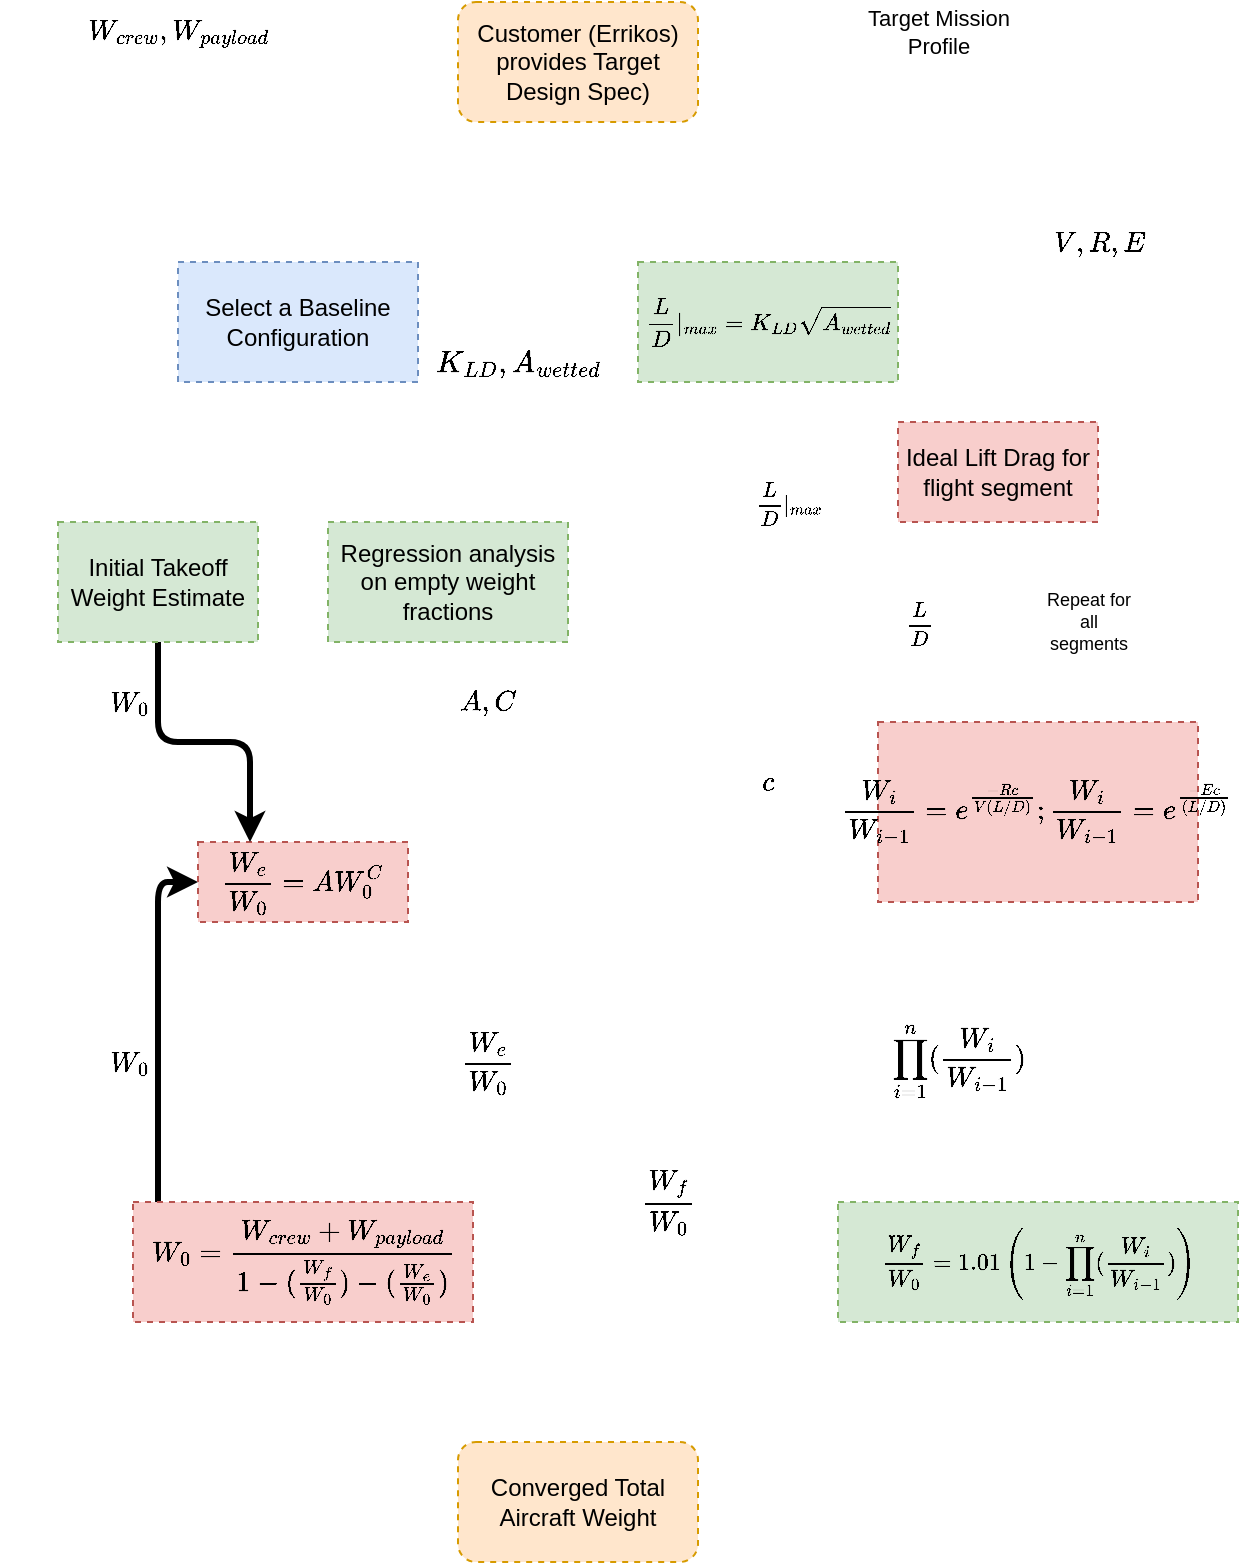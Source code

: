 <mxfile>
    <diagram id="i-uW8yBp0_7IIde-QJ6n" name="Page-1">
        <mxGraphModel dx="1204" dy="530" grid="1" gridSize="10" guides="1" tooltips="1" connect="1" arrows="1" fold="1" page="1" pageScale="1" pageWidth="3300" pageHeight="2339" background="none" math="1" shadow="0">
            <root>
                <UserObject label="" animation="show iT1mUx-9dt7Okqp-3R7k-16 fade&#10;wait 3000&#10;show iT1mUx-9dt7Okqp-3R7k-17 fade&#10;show iT1mUx-9dt7Okqp-3R7k-13 fade&#10;wait 3000&#10;show iT1mUx-9dt7Okqp-3R7k-1 fade&#10;show ThqwIy15VdaGmByljwmU-1 fade&#10;wait 3000&#10;show iT1mUx-9dt7Okqp-3R7k-10 fade&#10;show iT1mUx-9dt7Okqp-3R7k-11 fade&#10;show iT1mUx-9dt7Okqp-3R7k-9 fade&#10;show iT1mUx-9dt7Okqp-3R7k-72 fade&#10;show iT1mUx-9dt7Okqp-3R7k-26 fade&#10;show iT1mUx-9dt7Okqp-3R7k-24 fade&#10;show iT1mUx-9dt7Okqp-3R7k-23 fade&#10;wait 3000&#10;show iT1mUx-9dt7Okqp-3R7k-14 fade&#10;show iT1mUx-9dt7Okqp-3R7k-2 fade&#10;show iT1mUx-9dt7Okqp-3R7k-3 fade&#10;show iT1mUx-9dt7Okqp-3R7k-12 fade&#10;wait 3000&#10;show iT1mUx-9dt7Okqp-3R7k-15 fade&#10;show iT1mUx-9dt7Okqp-3R7k-18 fade&#10;show iT1mUx-9dt7Okqp-3R7k-20 fade&#10;show iT1mUx-9dt7Okqp-3R7k-21 fade&#10;wait 3000&#10;show iT1mUx-9dt7Okqp-3R7k-27 fade&#10;show iT1mUx-9dt7Okqp-3R7k-43 fade&#10;show iT1mUx-9dt7Okqp-3R7k-36 fade&#10;show iT1mUx-9dt7Okqp-3R7k-34 fade&#10;show iT1mUx-9dt7Okqp-3R7k-35 fade&#10;show iT1mUx-9dt7Okqp-3R7k-51 fade&#10;wait 5000&#10;show iT1mUx-9dt7Okqp-3R7k-37 fade&#10;show iT1mUx-9dt7Okqp-3R7k-38 fade&#10;show iT1mUx-9dt7Okqp-3R7k-44 fade&#10;show iT1mUx-9dt7Okqp-3R7k-40 fade&#10;wait 3000&#10;show iT1mUx-9dt7Okqp-3R7k-52 fade&#10;show iT1mUx-9dt7Okqp-3R7k-48 fade&#10;show iT1mUx-9dt7Okqp-3R7k-42 fade&#10;wait 3000&#10;show iT1mUx-9dt7Okqp-3R7k-61 fade&#10;show iT1mUx-9dt7Okqp-3R7k-55 fade&#10;show iT1mUx-9dt7Okqp-3R7k-68 fade&#10;show iT1mUx-9dt7Okqp-3R7k-69 fade&#10;show iT1mUx-9dt7Okqp-3R7k-65 fade&#10;show iT1mUx-9dt7Okqp-3R7k-64 fade&#10;show iT1mUx-9dt7Okqp-3R7k-66 fade&#10;show iT1mUx-9dt7Okqp-3R7k-67 fade&#10;show iT1mUx-9dt7Okqp-3R7k-50 fade&#10;wait 5000&#10;show iT1mUx-9dt7Okqp-3R7k-71 fade&#10;show iT1mUx-9dt7Okqp-3R7k-70 fade&#10;wait 10000&#10;" id="0">
                    <mxCell/>
                </UserObject>
                <mxCell id="1" parent="0"/>
                <mxCell id="iT1mUx-9dt7Okqp-3R7k-9" style="edgeStyle=orthogonalEdgeStyle;orthogonalLoop=1;jettySize=auto;html=1;rounded=1;strokeWidth=3;" parent="1" source="ThqwIy15VdaGmByljwmU-1" target="iT1mUx-9dt7Okqp-3R7k-1" edge="1">
                    <mxGeometry relative="1" as="geometry">
                        <Array as="points">
                            <mxPoint x="720" y="810"/>
                        </Array>
                    </mxGeometry>
                </mxCell>
                <mxCell id="iT1mUx-9dt7Okqp-3R7k-70" style="edgeStyle=orthogonalEdgeStyle;orthogonalLoop=1;jettySize=auto;html=1;fontSize=10;startArrow=none;startFill=0;endArrow=classic;endFill=1;entryX=0.5;entryY=0;entryDx=0;entryDy=0;rounded=1;strokeColor=#FFFFFF;strokeWidth=3;" parent="1" source="ThqwIy15VdaGmByljwmU-1" target="iT1mUx-9dt7Okqp-3R7k-71" edge="1">
                    <mxGeometry relative="1" as="geometry">
                        <mxPoint x="865" y="910" as="targetPoint"/>
                    </mxGeometry>
                </mxCell>
                <mxCell id="ThqwIy15VdaGmByljwmU-1" value="$$W_0 = \frac{W_{crew} + W_{payload}}{1-(\frac{W_f}{W_0})-(\frac{W_e}{W_0})}$$" style="rounded=0;whiteSpace=wrap;html=1;fillColor=#f8cecc;strokeColor=#b85450;dashed=1;fontColor=#000000;" parent="1" vertex="1">
                    <mxGeometry x="707.5" y="790" width="170" height="60" as="geometry"/>
                </mxCell>
                <mxCell id="iT1mUx-9dt7Okqp-3R7k-72" style="edgeStyle=orthogonalEdgeStyle;rounded=1;orthogonalLoop=1;jettySize=auto;html=1;exitX=1;exitY=0.5;exitDx=0;exitDy=0;fontSize=12;startArrow=none;startFill=0;endArrow=classic;endFill=1;strokeColor=#FFFFFF;strokeWidth=3;" parent="1" source="iT1mUx-9dt7Okqp-3R7k-1" edge="1">
                    <mxGeometry relative="1" as="geometry">
                        <mxPoint x="865" y="790" as="targetPoint"/>
                        <Array as="points">
                            <mxPoint x="865" y="630"/>
                        </Array>
                    </mxGeometry>
                </mxCell>
                <mxCell id="iT1mUx-9dt7Okqp-3R7k-1" value="$$\frac{W_e}{W_0} = AW_0^{C}$$" style="rounded=0;whiteSpace=wrap;html=1;fillColor=#f8cecc;strokeColor=#b85450;dashed=1;fontColor=#000000;" parent="1" vertex="1">
                    <mxGeometry x="740" y="610" width="105" height="40" as="geometry"/>
                </mxCell>
                <mxCell id="iT1mUx-9dt7Okqp-3R7k-3" style="edgeStyle=orthogonalEdgeStyle;orthogonalLoop=1;jettySize=auto;html=1;entryX=0.25;entryY=0;entryDx=0;entryDy=0;rounded=1;strokeWidth=3;" parent="1" source="iT1mUx-9dt7Okqp-3R7k-2" target="iT1mUx-9dt7Okqp-3R7k-1" edge="1">
                    <mxGeometry relative="1" as="geometry">
                        <Array as="points">
                            <mxPoint x="720" y="560"/>
                            <mxPoint x="766" y="560"/>
                            <mxPoint x="766" y="610"/>
                        </Array>
                    </mxGeometry>
                </mxCell>
                <mxCell id="iT1mUx-9dt7Okqp-3R7k-2" value="Initial Takeoff Weight Estimate" style="rounded=0;whiteSpace=wrap;html=1;dashed=1;fillColor=#d5e8d4;strokeColor=#82b366;fontColor=#000000;" parent="1" vertex="1">
                    <mxGeometry x="670" y="450" width="100" height="60" as="geometry"/>
                </mxCell>
                <mxCell id="iT1mUx-9dt7Okqp-3R7k-10" value="$$\frac{W_e}{W_0}$$" style="text;html=1;align=center;verticalAlign=middle;resizable=0;points=[];autosize=1;strokeColor=none;fillColor=none;" parent="1" vertex="1">
                    <mxGeometry x="820" y="710" width="130" height="20" as="geometry"/>
                </mxCell>
                <mxCell id="iT1mUx-9dt7Okqp-3R7k-11" value="$$W_0$$" style="text;html=1;align=center;verticalAlign=middle;resizable=0;points=[];autosize=1;strokeColor=none;fillColor=none;" parent="1" vertex="1">
                    <mxGeometry x="670" y="710" width="70" height="20" as="geometry"/>
                </mxCell>
                <mxCell id="iT1mUx-9dt7Okqp-3R7k-12" value="$$W_0$$" style="text;html=1;align=center;verticalAlign=middle;resizable=0;points=[];autosize=1;strokeColor=none;fillColor=none;" parent="1" vertex="1">
                    <mxGeometry x="670" y="530" width="70" height="20" as="geometry"/>
                </mxCell>
                <mxCell id="iT1mUx-9dt7Okqp-3R7k-14" style="edgeStyle=orthogonalEdgeStyle;rounded=1;orthogonalLoop=1;jettySize=auto;html=1;entryX=0.5;entryY=0;entryDx=0;entryDy=0;strokeColor=#FFFFFF;strokeWidth=3;" parent="1" source="iT1mUx-9dt7Okqp-3R7k-13" target="iT1mUx-9dt7Okqp-3R7k-2" edge="1">
                    <mxGeometry relative="1" as="geometry">
                        <Array as="points">
                            <mxPoint x="790" y="410"/>
                            <mxPoint x="720" y="410"/>
                        </Array>
                    </mxGeometry>
                </mxCell>
                <mxCell id="iT1mUx-9dt7Okqp-3R7k-18" style="edgeStyle=orthogonalEdgeStyle;rounded=1;orthogonalLoop=1;jettySize=auto;html=1;entryX=0.5;entryY=0;entryDx=0;entryDy=0;strokeColor=#FFFFFF;strokeWidth=3;" parent="1" source="iT1mUx-9dt7Okqp-3R7k-13" target="iT1mUx-9dt7Okqp-3R7k-15" edge="1">
                    <mxGeometry relative="1" as="geometry">
                        <Array as="points">
                            <mxPoint x="790" y="410"/>
                            <mxPoint x="865" y="410"/>
                        </Array>
                    </mxGeometry>
                </mxCell>
                <mxCell id="iT1mUx-9dt7Okqp-3R7k-37" style="edgeStyle=orthogonalEdgeStyle;rounded=1;orthogonalLoop=1;jettySize=auto;html=1;entryX=0;entryY=0.5;entryDx=0;entryDy=0;startArrow=none;startFill=0;endArrow=classic;endFill=1;strokeColor=#FFFFFF;strokeWidth=3;" parent="1" source="iT1mUx-9dt7Okqp-3R7k-13" target="iT1mUx-9dt7Okqp-3R7k-34" edge="1">
                    <mxGeometry relative="1" as="geometry">
                        <Array as="points">
                            <mxPoint x="790" y="410"/>
                            <mxPoint x="960" y="410"/>
                            <mxPoint x="960" y="595"/>
                        </Array>
                    </mxGeometry>
                </mxCell>
                <mxCell id="iT1mUx-9dt7Okqp-3R7k-52" style="edgeStyle=orthogonalEdgeStyle;rounded=1;orthogonalLoop=1;jettySize=auto;html=1;entryX=0;entryY=0.5;entryDx=0;entryDy=0;fontSize=9;startArrow=none;startFill=0;endArrow=classic;endFill=1;strokeColor=#FFFFFF;strokeWidth=3;" parent="1" source="iT1mUx-9dt7Okqp-3R7k-13" target="iT1mUx-9dt7Okqp-3R7k-42" edge="1">
                    <mxGeometry relative="1" as="geometry"/>
                </mxCell>
                <mxCell id="iT1mUx-9dt7Okqp-3R7k-13" value="Select a Baseline Configuration" style="rounded=0;whiteSpace=wrap;html=1;dashed=1;fillColor=#dae8fc;strokeColor=#6c8ebf;fontColor=#000000;" parent="1" vertex="1">
                    <mxGeometry x="730" y="320" width="120" height="60" as="geometry"/>
                </mxCell>
                <mxCell id="iT1mUx-9dt7Okqp-3R7k-20" style="edgeStyle=orthogonalEdgeStyle;rounded=1;orthogonalLoop=1;jettySize=auto;html=1;entryX=0.75;entryY=0;entryDx=0;entryDy=0;strokeColor=#FFFFFF;strokeWidth=3;" parent="1" source="iT1mUx-9dt7Okqp-3R7k-15" target="iT1mUx-9dt7Okqp-3R7k-1" edge="1">
                    <mxGeometry relative="1" as="geometry"/>
                </mxCell>
                <mxCell id="iT1mUx-9dt7Okqp-3R7k-15" value="Regression analysis on empty weight fractions" style="rounded=0;whiteSpace=wrap;html=1;dashed=1;fillColor=#d5e8d4;strokeColor=#82b366;fontColor=#000000;" parent="1" vertex="1">
                    <mxGeometry x="805" y="450" width="120" height="60" as="geometry"/>
                </mxCell>
                <mxCell id="iT1mUx-9dt7Okqp-3R7k-17" style="edgeStyle=orthogonalEdgeStyle;rounded=1;orthogonalLoop=1;jettySize=auto;html=1;strokeColor=#FFFFFF;strokeWidth=3;" parent="1" source="iT1mUx-9dt7Okqp-3R7k-16" target="iT1mUx-9dt7Okqp-3R7k-13" edge="1">
                    <mxGeometry relative="1" as="geometry"/>
                </mxCell>
                <mxCell id="iT1mUx-9dt7Okqp-3R7k-23" style="edgeStyle=orthogonalEdgeStyle;rounded=1;orthogonalLoop=1;jettySize=auto;html=1;entryX=0;entryY=0.5;entryDx=0;entryDy=0;strokeColor=#FFFFFF;strokeWidth=3;" parent="1" source="iT1mUx-9dt7Okqp-3R7k-16" target="ThqwIy15VdaGmByljwmU-1" edge="1">
                    <mxGeometry relative="1" as="geometry">
                        <mxPoint x="780" y="830" as="targetPoint"/>
                        <Array as="points">
                            <mxPoint x="650" y="220"/>
                            <mxPoint x="650" y="820"/>
                        </Array>
                    </mxGeometry>
                </mxCell>
                <mxCell id="iT1mUx-9dt7Okqp-3R7k-44" style="edgeStyle=orthogonalEdgeStyle;rounded=1;orthogonalLoop=1;jettySize=auto;html=1;startArrow=none;startFill=0;endArrow=classic;endFill=1;entryX=0.873;entryY=-0.004;entryDx=0;entryDy=0;entryPerimeter=0;strokeColor=#FFFFFF;strokeWidth=3;" parent="1" target="iT1mUx-9dt7Okqp-3R7k-34" edge="1">
                    <mxGeometry relative="1" as="geometry">
                        <Array as="points">
                            <mxPoint x="1220" y="320"/>
                        </Array>
                        <mxPoint x="1140" y="320" as="sourcePoint"/>
                    </mxGeometry>
                </mxCell>
                <mxCell id="iT1mUx-9dt7Okqp-3R7k-55" style="edgeStyle=orthogonalEdgeStyle;rounded=1;orthogonalLoop=1;jettySize=auto;html=1;fontSize=9;startArrow=none;startFill=0;endArrow=classic;endFill=1;strokeColor=#FFFFFF;strokeWidth=3;" parent="1" source="iT1mUx-9dt7Okqp-3R7k-16" target="iT1mUx-9dt7Okqp-3R7k-50" edge="1">
                    <mxGeometry relative="1" as="geometry"/>
                </mxCell>
                <mxCell id="iT1mUx-9dt7Okqp-3R7k-16" value="Customer (Errikos) provides Target Design Spec)" style="rounded=1;whiteSpace=wrap;html=1;dashed=1;fillColor=#ffe6cc;strokeColor=#d79b00;fontColor=#000000;" parent="1" vertex="1">
                    <mxGeometry x="870" y="190" width="120" height="60" as="geometry"/>
                </mxCell>
                <mxCell id="iT1mUx-9dt7Okqp-3R7k-21" value="$$A, C$$" style="text;html=1;align=center;verticalAlign=middle;resizable=0;points=[];autosize=1;strokeColor=none;fillColor=none;" parent="1" vertex="1">
                    <mxGeometry x="850" y="530" width="70" height="20" as="geometry"/>
                </mxCell>
                <mxCell id="iT1mUx-9dt7Okqp-3R7k-24" value="$$W_{crew}, W_{payload}&lt;br&gt;$$" style="text;html=1;align=center;verticalAlign=middle;resizable=0;points=[];autosize=1;strokeColor=none;fillColor=none;" parent="1" vertex="1">
                    <mxGeometry x="655" y="190" width="150" height="30" as="geometry"/>
                </mxCell>
                <mxCell id="iT1mUx-9dt7Okqp-3R7k-43" style="edgeStyle=orthogonalEdgeStyle;rounded=1;orthogonalLoop=1;jettySize=auto;html=1;entryX=1;entryY=0.5;entryDx=0;entryDy=0;startArrow=none;startFill=0;endArrow=classic;endFill=1;strokeColor=#FFFFFF;strokeWidth=3;" parent="1" source="iT1mUx-9dt7Okqp-3R7k-27" target="ThqwIy15VdaGmByljwmU-1" edge="1">
                    <mxGeometry relative="1" as="geometry"/>
                </mxCell>
                <mxCell id="iT1mUx-9dt7Okqp-3R7k-27" value="$$\frac{W_f}{W_0} = 1.01\left(1-\prod_{i=1}^{n}(\frac{W_i}{W_{i-1}})\right)$$" style="rounded=0;whiteSpace=wrap;html=1;dashed=1;fillColor=#d5e8d4;strokeColor=#82b366;fontSize=10;fontColor=#000000;" parent="1" vertex="1">
                    <mxGeometry x="1060" y="790" width="200" height="60" as="geometry"/>
                </mxCell>
                <mxCell id="iT1mUx-9dt7Okqp-3R7k-35" style="edgeStyle=orthogonalEdgeStyle;rounded=1;orthogonalLoop=1;jettySize=auto;html=1;startArrow=none;startFill=0;endArrow=classic;endFill=1;entryX=0.5;entryY=0;entryDx=0;entryDy=0;exitX=0.5;exitY=1;exitDx=0;exitDy=0;strokeColor=#FFFFFF;strokeWidth=4;" parent="1" source="iT1mUx-9dt7Okqp-3R7k-34" target="iT1mUx-9dt7Okqp-3R7k-27" edge="1">
                    <mxGeometry relative="1" as="geometry">
                        <mxPoint x="1160" y="790" as="targetPoint"/>
                        <Array as="points">
                            <mxPoint x="1160" y="760"/>
                            <mxPoint x="1160" y="760"/>
                        </Array>
                    </mxGeometry>
                </mxCell>
                <mxCell id="iT1mUx-9dt7Okqp-3R7k-64" style="edgeStyle=orthogonalEdgeStyle;rounded=1;orthogonalLoop=1;jettySize=auto;html=1;entryX=0.701;entryY=0.997;entryDx=0;entryDy=0;fontSize=12;startArrow=none;startFill=0;endArrow=classic;endFill=1;entryPerimeter=0;strokeColor=#FFFFFF;strokeWidth=3;" parent="1" source="iT1mUx-9dt7Okqp-3R7k-34" target="iT1mUx-9dt7Okqp-3R7k-50" edge="1">
                    <mxGeometry relative="1" as="geometry"/>
                </mxCell>
                <mxCell id="iT1mUx-9dt7Okqp-3R7k-34" value="$$\frac{W_i}{W_{i-1}} = e^{\frac{-Rc}{V(L/D)}};&lt;br&gt;\\\\&lt;br&gt;\frac{W_{i}}{W_{i-1}} = e^{\frac{-Ec}{(L/D)}}$$" style="rounded=0;whiteSpace=wrap;html=1;dashed=1;fillColor=#f8cecc;strokeColor=#b85450;fontColor=#000000;" parent="1" vertex="1">
                    <mxGeometry x="1080" y="550" width="160" height="90" as="geometry"/>
                </mxCell>
                <mxCell id="iT1mUx-9dt7Okqp-3R7k-36" value="$$\frac{W_f}{W_0}$$" style="text;html=1;align=center;verticalAlign=middle;resizable=0;points=[];autosize=1;strokeColor=none;fillColor=none;" parent="1" vertex="1">
                    <mxGeometry x="910" y="780" width="130" height="20" as="geometry"/>
                </mxCell>
                <mxCell id="iT1mUx-9dt7Okqp-3R7k-38" value="$$c$$" style="text;html=1;align=center;verticalAlign=middle;resizable=0;points=[];autosize=1;strokeColor=none;fillColor=none;rotation=0;" parent="1" vertex="1">
                    <mxGeometry x="1000" y="570" width="50" height="20" as="geometry"/>
                </mxCell>
                <mxCell id="iT1mUx-9dt7Okqp-3R7k-40" value="$$V, R, E$$" style="text;html=1;align=center;verticalAlign=middle;resizable=0;points=[];autosize=1;strokeColor=none;fillColor=none;" parent="1" vertex="1">
                    <mxGeometry x="1150" y="300" width="80" height="20" as="geometry"/>
                </mxCell>
                <mxCell id="iT1mUx-9dt7Okqp-3R7k-61" style="edgeStyle=orthogonalEdgeStyle;rounded=1;orthogonalLoop=1;jettySize=auto;html=1;entryX=0;entryY=0.5;entryDx=0;entryDy=0;fontSize=12;startArrow=none;startFill=0;endArrow=classic;endFill=1;exitX=0.5;exitY=1;exitDx=0;exitDy=0;strokeColor=#FFFFFF;strokeWidth=3;" parent="1" source="iT1mUx-9dt7Okqp-3R7k-42" target="iT1mUx-9dt7Okqp-3R7k-50" edge="1">
                    <mxGeometry relative="1" as="geometry">
                        <Array as="points">
                            <mxPoint x="1025" y="425"/>
                        </Array>
                    </mxGeometry>
                </mxCell>
                <mxCell id="iT1mUx-9dt7Okqp-3R7k-42" value="$$\frac{L}{D}\rvert_{max} = K_{LD}\sqrt{A_{wetted}}$$" style="whiteSpace=wrap;html=1;rounded=0;dashed=1;fillColor=#d5e8d4;strokeColor=#82b366;fontSize=10;fontColor=#000000;" parent="1" vertex="1">
                    <mxGeometry x="960" y="320" width="130" height="60" as="geometry"/>
                </mxCell>
                <mxCell id="iT1mUx-9dt7Okqp-3R7k-48" value="&lt;font style=&quot;font-size: 13px&quot;&gt;$$K_{LD}, A_{wetted}$$&lt;/font&gt;" style="text;html=1;align=center;verticalAlign=middle;resizable=0;points=[];autosize=1;strokeColor=none;fillColor=none;" parent="1" vertex="1">
                    <mxGeometry x="820" y="360" width="160" height="20" as="geometry"/>
                </mxCell>
                <mxCell id="iT1mUx-9dt7Okqp-3R7k-65" style="edgeStyle=orthogonalEdgeStyle;orthogonalLoop=1;jettySize=auto;html=1;entryX=0.217;entryY=-0.002;entryDx=0;entryDy=0;fontSize=12;startArrow=none;startFill=0;endArrow=classic;endFill=1;exitX=0.25;exitY=1;exitDx=0;exitDy=0;entryPerimeter=0;curved=1;strokeColor=#FFFFFF;strokeWidth=3;" parent="1" source="iT1mUx-9dt7Okqp-3R7k-50" target="iT1mUx-9dt7Okqp-3R7k-34" edge="1">
                    <mxGeometry relative="1" as="geometry"/>
                </mxCell>
                <mxCell id="iT1mUx-9dt7Okqp-3R7k-50" value="Ideal Lift Drag for flight segment" style="whiteSpace=wrap;html=1;rounded=0;dashed=1;fontSize=12;fillColor=#f8cecc;strokeColor=#b85450;fontColor=#000000;" parent="1" vertex="1">
                    <mxGeometry x="1090" y="400" width="100" height="50" as="geometry"/>
                </mxCell>
                <mxCell id="iT1mUx-9dt7Okqp-3R7k-51" value="&lt;span style=&quot;font-size: 12px&quot;&gt;$$\prod_{i=1}^n(\frac{W_i}{W_{i-1}})$$&lt;/span&gt;" style="text;html=1;align=center;verticalAlign=middle;resizable=0;points=[];autosize=1;strokeColor=none;fillColor=none;fontSize=9;" parent="1" vertex="1">
                    <mxGeometry x="1010" y="710" width="220" height="20" as="geometry"/>
                </mxCell>
                <mxCell id="iT1mUx-9dt7Okqp-3R7k-66" value="Repeat for&lt;br&gt;all &lt;br&gt;segments" style="text;html=1;align=center;verticalAlign=middle;resizable=0;points=[];autosize=1;strokeColor=none;fillColor=none;fontSize=9;" parent="1" vertex="1">
                    <mxGeometry x="1155" y="480" width="60" height="40" as="geometry"/>
                </mxCell>
                <mxCell id="iT1mUx-9dt7Okqp-3R7k-67" value="$$\frac{L}{D}$$" style="text;html=1;align=center;verticalAlign=middle;resizable=0;points=[];autosize=1;strokeColor=none;fillColor=none;fontSize=9;" parent="1" vertex="1">
                    <mxGeometry x="1060" y="490" width="80" height="20" as="geometry"/>
                </mxCell>
                <mxCell id="iT1mUx-9dt7Okqp-3R7k-68" value="Target Mission&lt;br style=&quot;font-size: 11px;&quot;&gt;Profile" style="text;html=1;align=center;verticalAlign=middle;resizable=0;points=[];autosize=1;strokeColor=none;fillColor=none;fontSize=11;" parent="1" vertex="1">
                    <mxGeometry x="1065" y="190" width="90" height="30" as="geometry"/>
                </mxCell>
                <mxCell id="iT1mUx-9dt7Okqp-3R7k-69" value="$$\frac{L}{D}\rvert_{max}$$" style="text;html=1;align=center;verticalAlign=middle;resizable=0;points=[];autosize=1;strokeColor=none;fillColor=none;fontSize=9;" parent="1" vertex="1">
                    <mxGeometry x="970" y="430" width="130" height="20" as="geometry"/>
                </mxCell>
                <mxCell id="iT1mUx-9dt7Okqp-3R7k-71" value="Converged Total Aircraft Weight" style="rounded=1;whiteSpace=wrap;html=1;dashed=1;fontSize=12;fillColor=#ffe6cc;strokeColor=#d79b00;fontColor=#000000;" parent="1" vertex="1">
                    <mxGeometry x="870" y="910" width="120" height="60" as="geometry"/>
                </mxCell>
            </root>
        </mxGraphModel>
    </diagram>
</mxfile>